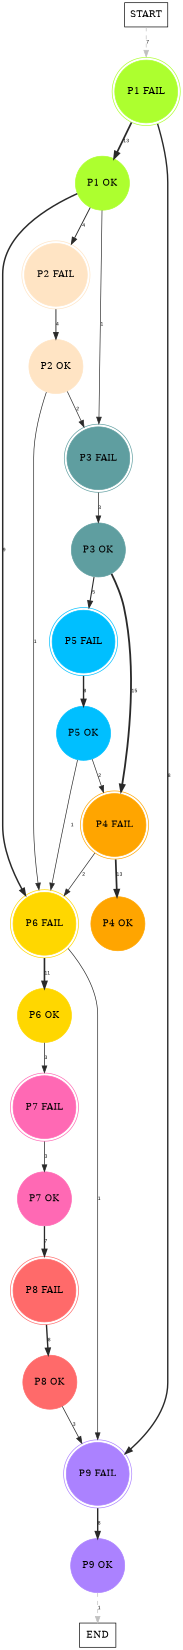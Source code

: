 digraph graphname {
	dpi = 150
	size="16,11!";
	margin = 0;
"P1 FAIL" [shape=circle, color=greenyellow, peripheries=2, style=filled]"P1 OK" [shape=circle, color=greenyellow, style=filled]"P2 FAIL" [shape=circle, color=bisque, peripheries=2, style=filled]"P2 OK" [shape=circle, color=bisque, style=filled]"P3 FAIL" [shape=circle, color=cadetblue, peripheries=2, style=filled]"P3 OK" [shape=circle, color=cadetblue, style=filled]"P5 FAIL" [shape=circle, color=deepskyblue, peripheries=2, style=filled]"P5 OK" [shape=circle, color=deepskyblue, style=filled]"P4 FAIL" [shape=circle, color=orange, peripheries=2, style=filled]"P4 OK" [shape=circle, color=orange, style=filled]"P6 FAIL" [shape=circle, color=gold, peripheries=2, style=filled]"P6 OK" [shape=circle, color=gold, style=filled]"P7 FAIL" [shape=circle, color=hotpink, peripheries=2, style=filled]"P7 OK" [shape=circle, color=hotpink, style=filled]"P8 FAIL" [shape=circle, color=indianred1, peripheries=2, style=filled]"P8 OK" [shape=circle, color=indianred1, style=filled]"P9 FAIL" [shape=circle, color=mediumpurple1, peripheries=2, style=filled]"P9 OK" [shape=circle, color=mediumpurple1, style=filled]"START" [shape=box, fillcolor=white, style=filled, color=black]"END" [shape=box, fillcolor=white, style=filled, color=black]"P1 FAIL" -> "P1 OK" [ color=grey16 penwidth = "2.5649493574615367"label ="13" labelfloat=false fontname="Arial" fontsize=8]
"P1 FAIL" -> "P9 FAIL" [ color=grey16 penwidth = "2.0794415416798357"label ="8" labelfloat=false fontname="Arial" fontsize=8]
"P1 OK" -> "P2 FAIL" [ color=grey16 penwidth = "1.3862943611198906"label ="4" labelfloat=false fontname="Arial" fontsize=8]
"P1 OK" -> "P3 FAIL" [ color=grey16 penwidth = "1"label ="1" labelfloat=false fontname="Arial" fontsize=8]
"P1 OK" -> "P6 FAIL" [ color=grey16 penwidth = "2.1972245773362196"label ="9" labelfloat=false fontname="Arial" fontsize=8]
"P2 FAIL" -> "P2 OK" [ color=grey16 penwidth = "1.3862943611198906"label ="4" labelfloat=false fontname="Arial" fontsize=8]
"P2 OK" -> "P3 FAIL" [ color=grey16 penwidth = "1"label ="2" labelfloat=false fontname="Arial" fontsize=8]
"P2 OK" -> "P6 FAIL" [ color=grey16 penwidth = "1"label ="1" labelfloat=false fontname="Arial" fontsize=8]
"P3 FAIL" -> "P3 OK" [ color=grey16 penwidth = "1.0986122886681098"label ="3" labelfloat=false fontname="Arial" fontsize=8]
"P3 OK" -> "P5 FAIL" [ color=grey16 penwidth = "1.6094379124341003"label ="5" labelfloat=false fontname="Arial" fontsize=8]
"P3 OK" -> "P4 FAIL" [ color=grey16 penwidth = "2.70805020110221"label ="15" labelfloat=false fontname="Arial" fontsize=8]
"P5 FAIL" -> "P5 OK" [ color=grey16 penwidth = "2.0794415416798357"label ="8" labelfloat=false fontname="Arial" fontsize=8]
"P5 OK" -> "P4 FAIL" [ color=grey16 penwidth = "1"label ="2" labelfloat=false fontname="Arial" fontsize=8]
"P5 OK" -> "P6 FAIL" [ color=grey16 penwidth = "1"label ="1" labelfloat=false fontname="Arial" fontsize=8]
"P4 FAIL" -> "P4 OK" [ color=grey16 penwidth = "2.5649493574615367"label ="13" labelfloat=false fontname="Arial" fontsize=8]
"P4 FAIL" -> "P6 FAIL" [ color=grey16 penwidth = "1"label ="2" labelfloat=false fontname="Arial" fontsize=8]
"P6 FAIL" -> "P6 OK" [ color=grey16 penwidth = "2.3978952727983707"label ="11" labelfloat=false fontname="Arial" fontsize=8]
"P6 FAIL" -> "P9 FAIL" [ color=grey16 penwidth = "1"label ="1" labelfloat=false fontname="Arial" fontsize=8]
"P6 OK" -> "P7 FAIL" [ color=grey16 penwidth = "1.0986122886681098"label ="3" labelfloat=false fontname="Arial" fontsize=8]
"P7 FAIL" -> "P7 OK" [ color=grey16 penwidth = "1.0986122886681098"label ="3" labelfloat=false fontname="Arial" fontsize=8]
"P7 OK" -> "P8 FAIL" [ color=grey16 penwidth = "1.9459101490553132"label ="7" labelfloat=false fontname="Arial" fontsize=8]
"P8 FAIL" -> "P8 OK" [ color=grey16 penwidth = "2.0794415416798357"label ="8" labelfloat=false fontname="Arial" fontsize=8]
"P8 OK" -> "P9 FAIL" [ color=grey16 penwidth = "1.0986122886681098"label ="3" labelfloat=false fontname="Arial" fontsize=8]
"P9 FAIL" -> "P9 OK" [ color=grey16 penwidth = "2.0794415416798357"label ="8" labelfloat=false fontname="Arial" fontsize=8]
"P9 OK" -> "END" [ style = dashed color=grey label ="1" labelfloat=false fontname="Arial" fontsize=8]
"START" -> "P1 FAIL" [ style = dashed color=grey label ="7" labelfloat=false fontname="Arial" fontsize=8]
}